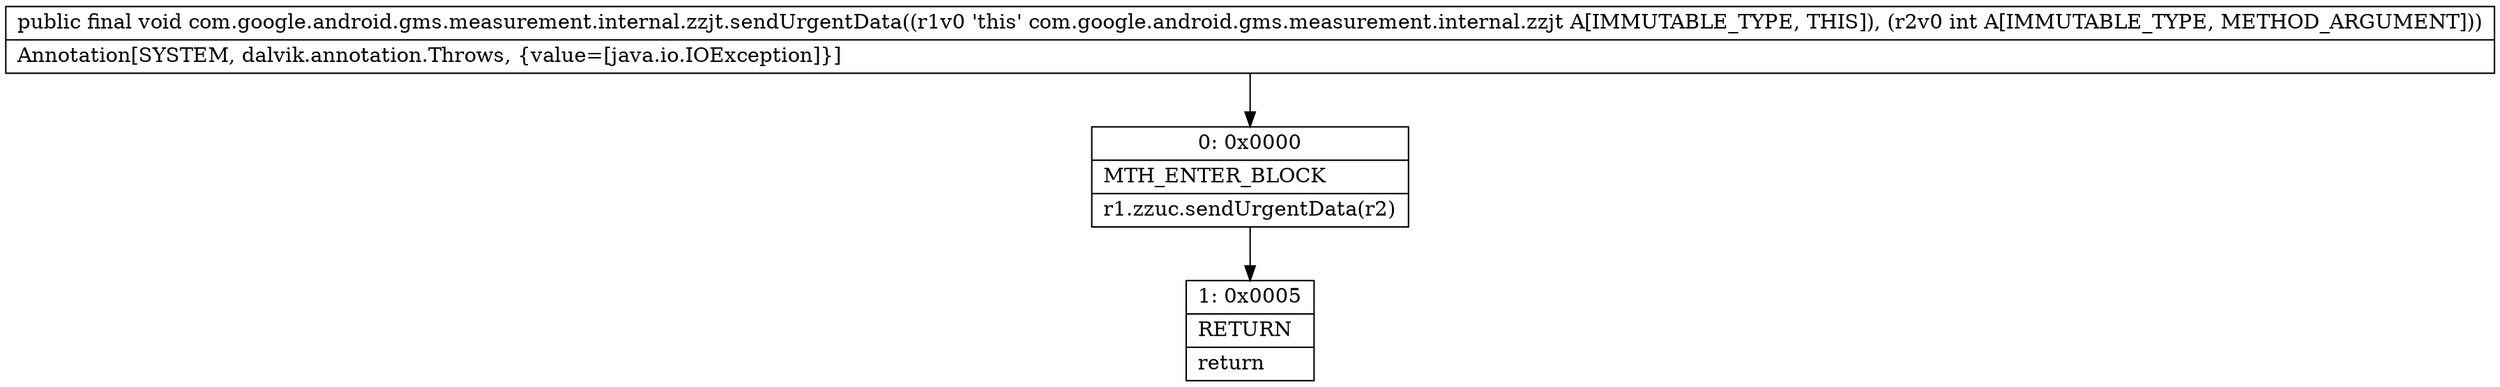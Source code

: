 digraph "CFG forcom.google.android.gms.measurement.internal.zzjt.sendUrgentData(I)V" {
Node_0 [shape=record,label="{0\:\ 0x0000|MTH_ENTER_BLOCK\l|r1.zzuc.sendUrgentData(r2)\l}"];
Node_1 [shape=record,label="{1\:\ 0x0005|RETURN\l|return\l}"];
MethodNode[shape=record,label="{public final void com.google.android.gms.measurement.internal.zzjt.sendUrgentData((r1v0 'this' com.google.android.gms.measurement.internal.zzjt A[IMMUTABLE_TYPE, THIS]), (r2v0 int A[IMMUTABLE_TYPE, METHOD_ARGUMENT]))  | Annotation[SYSTEM, dalvik.annotation.Throws, \{value=[java.io.IOException]\}]\l}"];
MethodNode -> Node_0;
Node_0 -> Node_1;
}

